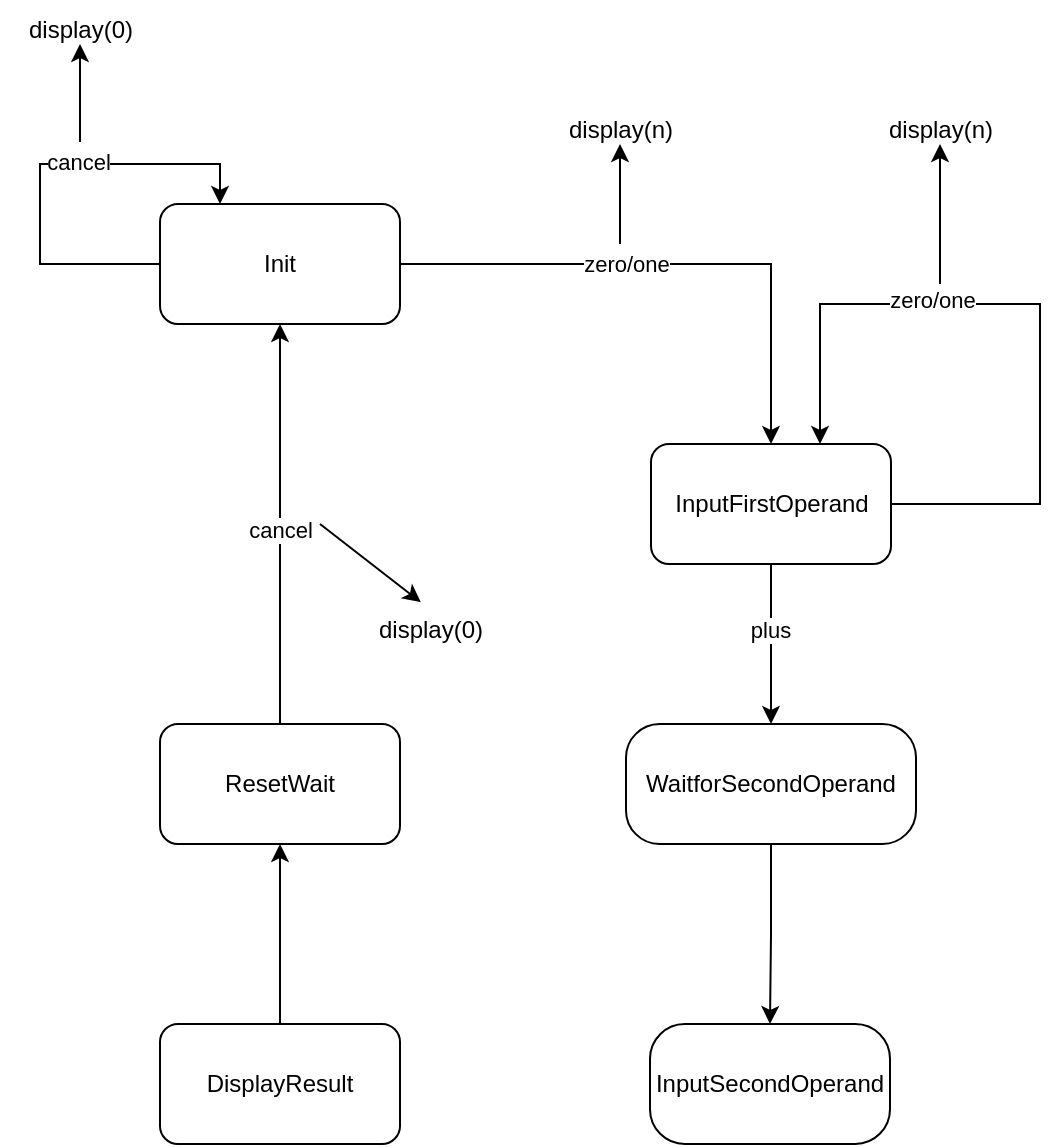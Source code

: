 <mxfile version="26.1.1">
  <diagram name="Page-1" id="6yXnvRE_J2DNXVWMnwCN">
    <mxGraphModel dx="826" dy="1135" grid="1" gridSize="10" guides="1" tooltips="1" connect="1" arrows="1" fold="1" page="1" pageScale="1" pageWidth="850" pageHeight="1100" math="0" shadow="0">
      <root>
        <mxCell id="0" />
        <mxCell id="1" parent="0" />
        <mxCell id="8M2KErK0JaGW21zgCXvv-22" style="edgeStyle=orthogonalEdgeStyle;rounded=0;orthogonalLoop=1;jettySize=auto;html=1;exitX=0;exitY=0.5;exitDx=0;exitDy=0;entryX=0.25;entryY=0;entryDx=0;entryDy=0;" edge="1" parent="1" source="8M2KErK0JaGW21zgCXvv-2" target="8M2KErK0JaGW21zgCXvv-2">
          <mxGeometry relative="1" as="geometry">
            <mxPoint x="150" y="130" as="targetPoint" />
            <Array as="points">
              <mxPoint x="60" y="170" />
              <mxPoint x="60" y="120" />
              <mxPoint x="150" y="120" />
            </Array>
          </mxGeometry>
        </mxCell>
        <mxCell id="8M2KErK0JaGW21zgCXvv-23" value="cancel" style="edgeLabel;html=1;align=center;verticalAlign=middle;resizable=0;points=[];" vertex="1" connectable="0" parent="8M2KErK0JaGW21zgCXvv-22">
          <mxGeometry x="0.17" y="1" relative="1" as="geometry">
            <mxPoint as="offset" />
          </mxGeometry>
        </mxCell>
        <mxCell id="8M2KErK0JaGW21zgCXvv-26" style="edgeStyle=orthogonalEdgeStyle;rounded=0;orthogonalLoop=1;jettySize=auto;html=1;exitX=1;exitY=0.5;exitDx=0;exitDy=0;entryX=0.5;entryY=0;entryDx=0;entryDy=0;" edge="1" parent="1" source="8M2KErK0JaGW21zgCXvv-2" target="8M2KErK0JaGW21zgCXvv-3">
          <mxGeometry relative="1" as="geometry" />
        </mxCell>
        <mxCell id="8M2KErK0JaGW21zgCXvv-27" value="zero/one" style="edgeLabel;html=1;align=center;verticalAlign=middle;resizable=0;points=[];" vertex="1" connectable="0" parent="8M2KErK0JaGW21zgCXvv-26">
          <mxGeometry x="-0.232" y="-1" relative="1" as="geometry">
            <mxPoint x="7" y="-1" as="offset" />
          </mxGeometry>
        </mxCell>
        <mxCell id="8M2KErK0JaGW21zgCXvv-2" value="Init" style="rounded=1;whiteSpace=wrap;html=1;" vertex="1" parent="1">
          <mxGeometry x="120" y="140" width="120" height="60" as="geometry" />
        </mxCell>
        <mxCell id="8M2KErK0JaGW21zgCXvv-30" value="" style="edgeStyle=orthogonalEdgeStyle;rounded=0;orthogonalLoop=1;jettySize=auto;html=1;" edge="1" parent="1" source="8M2KErK0JaGW21zgCXvv-3" target="8M2KErK0JaGW21zgCXvv-4">
          <mxGeometry relative="1" as="geometry" />
        </mxCell>
        <mxCell id="8M2KErK0JaGW21zgCXvv-31" value="plus" style="edgeLabel;html=1;align=center;verticalAlign=middle;resizable=0;points=[];" vertex="1" connectable="0" parent="8M2KErK0JaGW21zgCXvv-30">
          <mxGeometry x="-0.169" y="-1" relative="1" as="geometry">
            <mxPoint as="offset" />
          </mxGeometry>
        </mxCell>
        <mxCell id="8M2KErK0JaGW21zgCXvv-32" style="edgeStyle=orthogonalEdgeStyle;rounded=0;orthogonalLoop=1;jettySize=auto;html=1;exitX=1;exitY=0.5;exitDx=0;exitDy=0;" edge="1" parent="1" source="8M2KErK0JaGW21zgCXvv-3">
          <mxGeometry relative="1" as="geometry">
            <mxPoint x="450" y="260" as="targetPoint" />
            <Array as="points">
              <mxPoint x="560" y="290" />
              <mxPoint x="560" y="190" />
              <mxPoint x="450" y="190" />
            </Array>
          </mxGeometry>
        </mxCell>
        <mxCell id="8M2KErK0JaGW21zgCXvv-34" value="zero/one" style="edgeLabel;html=1;align=center;verticalAlign=middle;resizable=0;points=[];" vertex="1" connectable="0" parent="8M2KErK0JaGW21zgCXvv-32">
          <mxGeometry x="0.284" y="-2" relative="1" as="geometry">
            <mxPoint x="-1" as="offset" />
          </mxGeometry>
        </mxCell>
        <mxCell id="8M2KErK0JaGW21zgCXvv-3" value="InputFirstOperand" style="rounded=1;whiteSpace=wrap;html=1;" vertex="1" parent="1">
          <mxGeometry x="365.5" y="260" width="120" height="60" as="geometry" />
        </mxCell>
        <mxCell id="8M2KErK0JaGW21zgCXvv-37" style="edgeStyle=orthogonalEdgeStyle;rounded=0;orthogonalLoop=1;jettySize=auto;html=1;exitX=0.5;exitY=1;exitDx=0;exitDy=0;" edge="1" parent="1" source="8M2KErK0JaGW21zgCXvv-4" target="8M2KErK0JaGW21zgCXvv-8">
          <mxGeometry relative="1" as="geometry" />
        </mxCell>
        <mxCell id="8M2KErK0JaGW21zgCXvv-4" value="WaitforSecondOperand" style="rounded=1;whiteSpace=wrap;html=1;arcSize=28;" vertex="1" parent="1">
          <mxGeometry x="353" y="400" width="145" height="60" as="geometry" />
        </mxCell>
        <mxCell id="8M2KErK0JaGW21zgCXvv-8" value="InputSecondOperand" style="rounded=1;whiteSpace=wrap;html=1;arcSize=29;" vertex="1" parent="1">
          <mxGeometry x="365" y="550" width="120" height="60" as="geometry" />
        </mxCell>
        <mxCell id="8M2KErK0JaGW21zgCXvv-11" style="edgeStyle=orthogonalEdgeStyle;rounded=0;orthogonalLoop=1;jettySize=auto;html=1;exitX=0.5;exitY=0;exitDx=0;exitDy=0;entryX=0.5;entryY=1;entryDx=0;entryDy=0;" edge="1" parent="1" source="8M2KErK0JaGW21zgCXvv-9" target="8M2KErK0JaGW21zgCXvv-10">
          <mxGeometry relative="1" as="geometry" />
        </mxCell>
        <mxCell id="8M2KErK0JaGW21zgCXvv-9" value="DisplayResult" style="rounded=1;whiteSpace=wrap;html=1;" vertex="1" parent="1">
          <mxGeometry x="120" y="550" width="120" height="60" as="geometry" />
        </mxCell>
        <mxCell id="8M2KErK0JaGW21zgCXvv-14" style="edgeStyle=orthogonalEdgeStyle;rounded=0;orthogonalLoop=1;jettySize=auto;html=1;exitX=0.5;exitY=0;exitDx=0;exitDy=0;entryX=0.5;entryY=1;entryDx=0;entryDy=0;" edge="1" parent="1" source="8M2KErK0JaGW21zgCXvv-10" target="8M2KErK0JaGW21zgCXvv-2">
          <mxGeometry relative="1" as="geometry" />
        </mxCell>
        <mxCell id="8M2KErK0JaGW21zgCXvv-15" value="cancel" style="edgeLabel;html=1;align=center;verticalAlign=middle;resizable=0;points=[];" vertex="1" connectable="0" parent="8M2KErK0JaGW21zgCXvv-14">
          <mxGeometry x="-0.026" y="4" relative="1" as="geometry">
            <mxPoint x="4" as="offset" />
          </mxGeometry>
        </mxCell>
        <mxCell id="8M2KErK0JaGW21zgCXvv-10" value="ResetWait" style="rounded=1;whiteSpace=wrap;html=1;" vertex="1" parent="1">
          <mxGeometry x="120" y="400" width="120" height="60" as="geometry" />
        </mxCell>
        <mxCell id="8M2KErK0JaGW21zgCXvv-19" value="" style="endArrow=classic;html=1;rounded=0;entryX=0.443;entryY=0.037;entryDx=0;entryDy=0;entryPerimeter=0;" edge="1" parent="1" target="8M2KErK0JaGW21zgCXvv-20">
          <mxGeometry width="50" height="50" relative="1" as="geometry">
            <mxPoint x="200" y="300" as="sourcePoint" />
            <mxPoint x="240" y="340" as="targetPoint" />
            <Array as="points" />
          </mxGeometry>
        </mxCell>
        <mxCell id="8M2KErK0JaGW21zgCXvv-20" value="display(0)" style="text;html=1;align=center;verticalAlign=middle;resizable=0;points=[];autosize=1;strokeColor=none;fillColor=none;" vertex="1" parent="1">
          <mxGeometry x="215" y="338" width="80" height="30" as="geometry" />
        </mxCell>
        <mxCell id="8M2KErK0JaGW21zgCXvv-24" value="" style="endArrow=classic;html=1;rounded=0;" edge="1" parent="1">
          <mxGeometry width="50" height="50" relative="1" as="geometry">
            <mxPoint x="80" y="109" as="sourcePoint" />
            <mxPoint x="80" y="60" as="targetPoint" />
            <Array as="points" />
          </mxGeometry>
        </mxCell>
        <mxCell id="8M2KErK0JaGW21zgCXvv-25" value="display(0)" style="text;html=1;align=center;verticalAlign=middle;resizable=0;points=[];autosize=1;strokeColor=none;fillColor=none;" vertex="1" parent="1">
          <mxGeometry x="40" y="38" width="80" height="30" as="geometry" />
        </mxCell>
        <mxCell id="8M2KErK0JaGW21zgCXvv-28" value="" style="endArrow=classic;html=1;rounded=0;" edge="1" parent="1">
          <mxGeometry width="50" height="50" relative="1" as="geometry">
            <mxPoint x="350" y="160" as="sourcePoint" />
            <mxPoint x="350" y="110" as="targetPoint" />
            <Array as="points" />
          </mxGeometry>
        </mxCell>
        <mxCell id="8M2KErK0JaGW21zgCXvv-29" value="display(n)" style="text;html=1;align=center;verticalAlign=middle;resizable=0;points=[];autosize=1;strokeColor=none;fillColor=none;" vertex="1" parent="1">
          <mxGeometry x="310" y="88" width="80" height="30" as="geometry" />
        </mxCell>
        <mxCell id="8M2KErK0JaGW21zgCXvv-35" value="" style="endArrow=classic;html=1;rounded=0;" edge="1" parent="1">
          <mxGeometry width="50" height="50" relative="1" as="geometry">
            <mxPoint x="510" y="160" as="sourcePoint" />
            <mxPoint x="510" y="110" as="targetPoint" />
            <Array as="points">
              <mxPoint x="510" y="180" />
            </Array>
          </mxGeometry>
        </mxCell>
        <mxCell id="8M2KErK0JaGW21zgCXvv-36" value="display(n)" style="text;html=1;align=center;verticalAlign=middle;resizable=0;points=[];autosize=1;strokeColor=none;fillColor=none;" vertex="1" parent="1">
          <mxGeometry x="470" y="88" width="80" height="30" as="geometry" />
        </mxCell>
      </root>
    </mxGraphModel>
  </diagram>
</mxfile>
